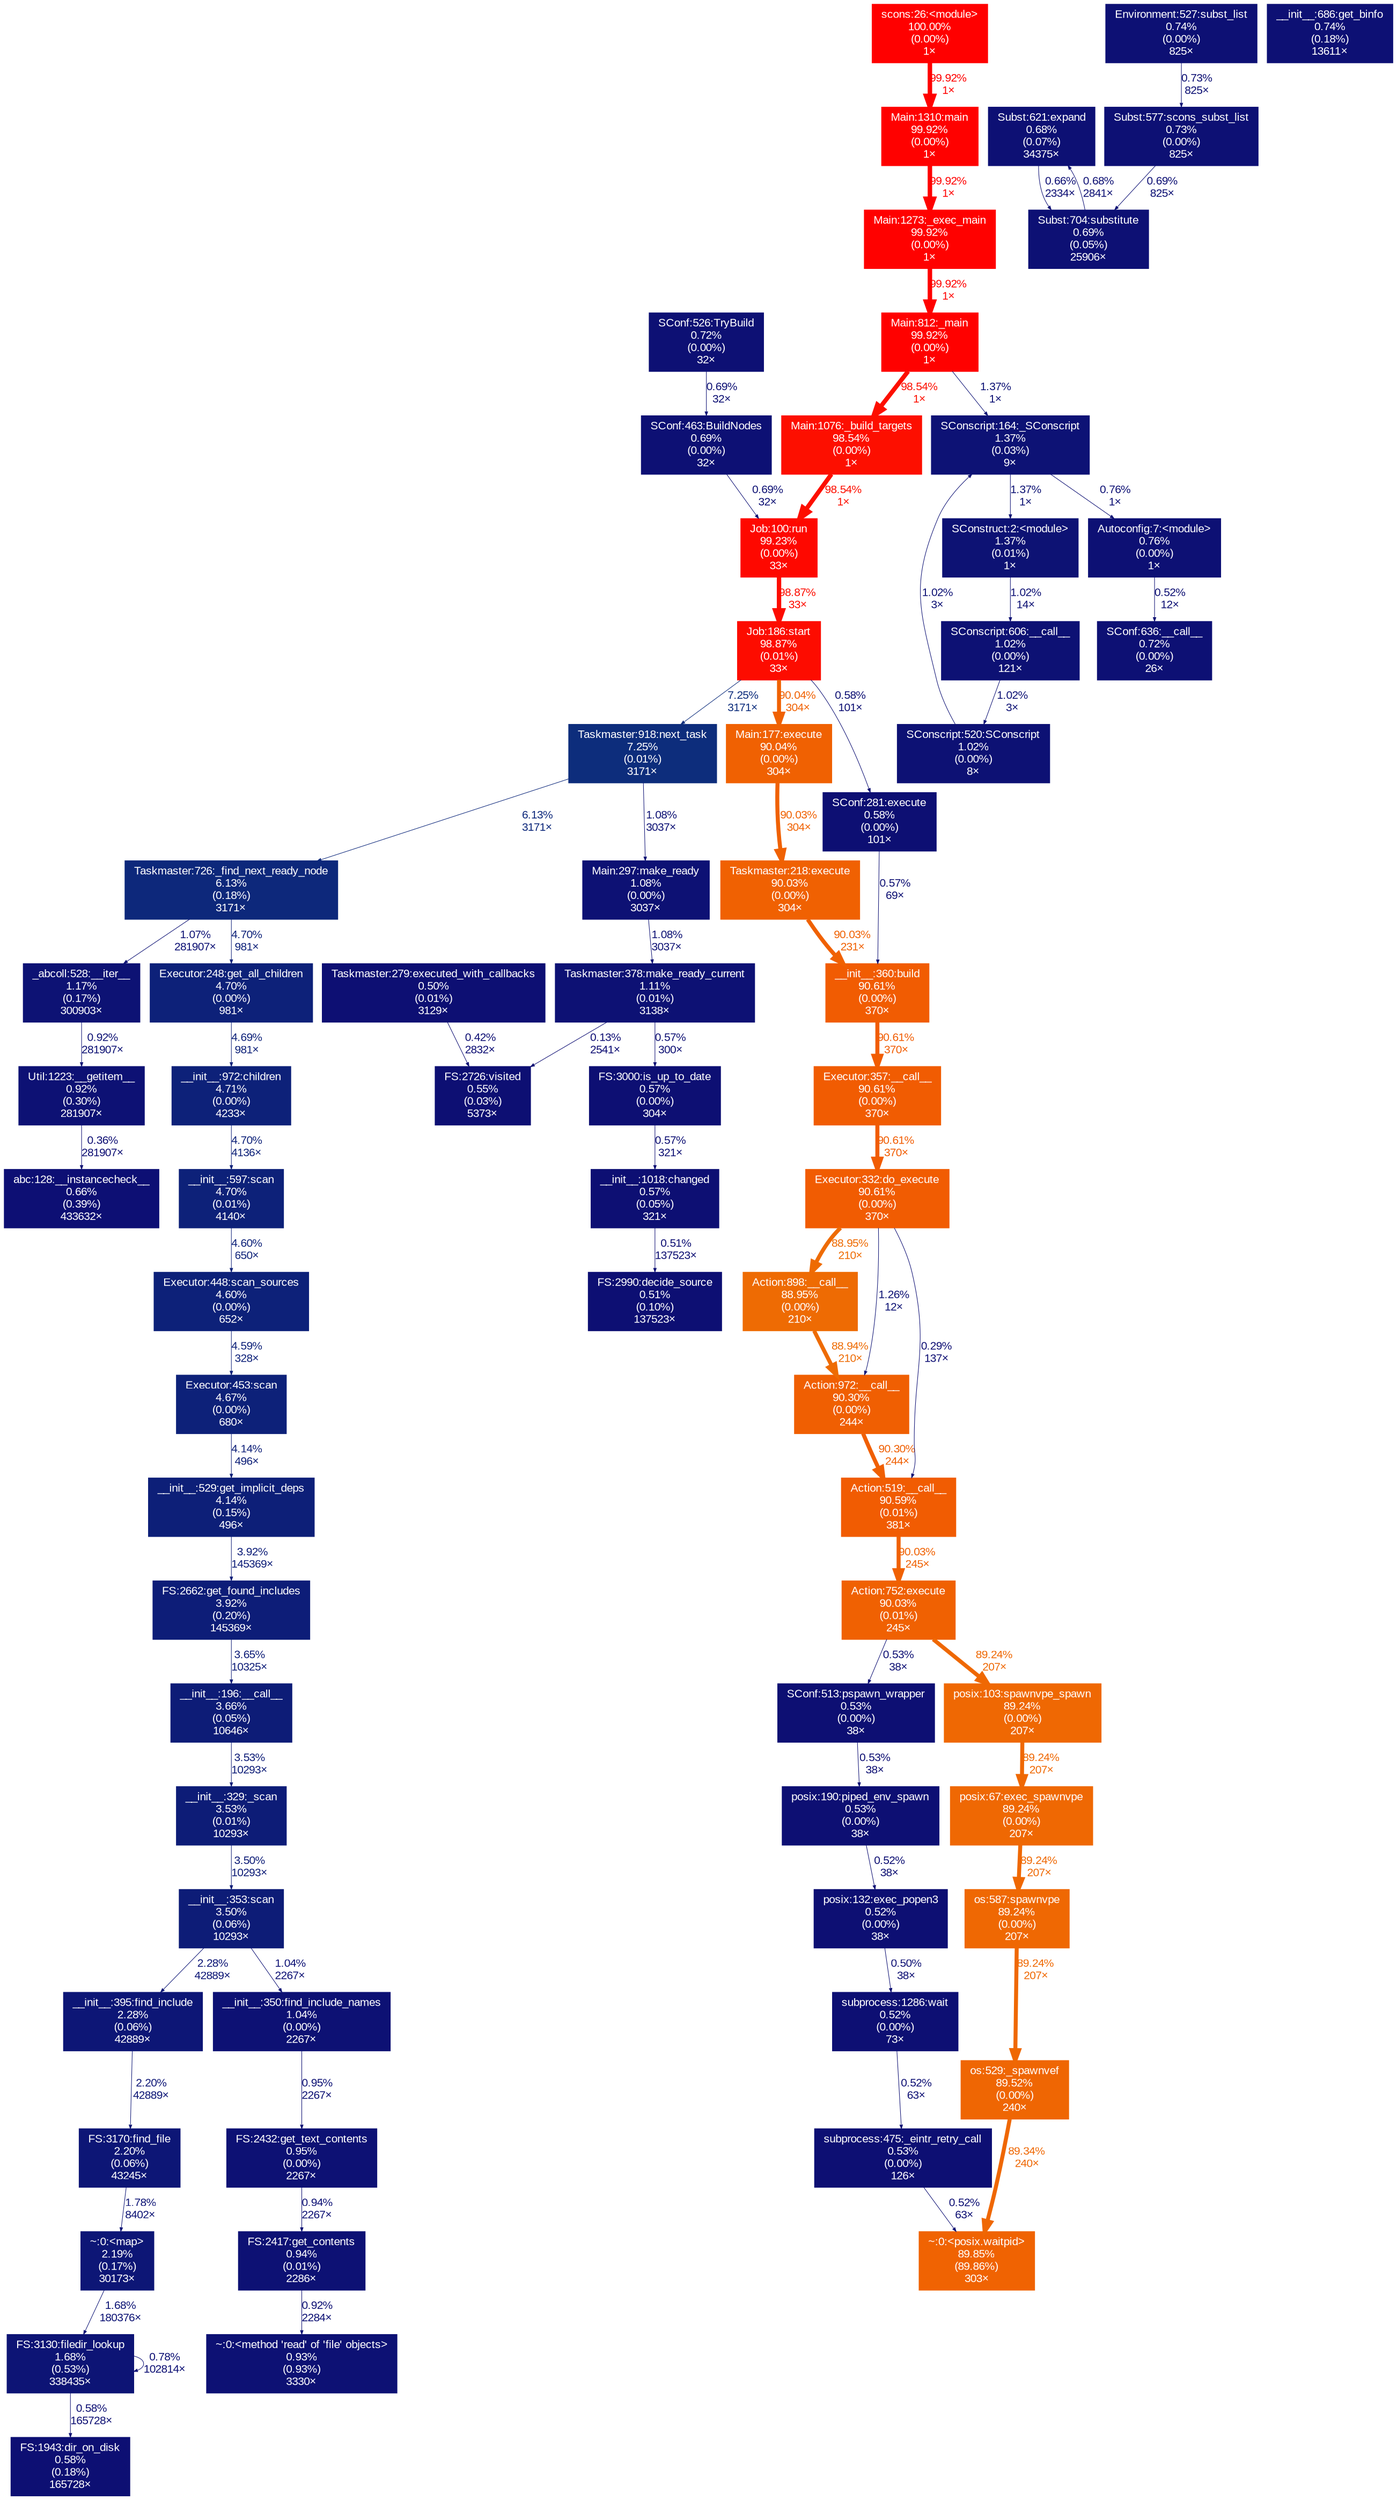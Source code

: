 digraph {
	graph [ranksep=0.25, fontname=Arial, nodesep=0.125];
	node [fontname=Arial, style=filled, height=0, width=0, shape=box, fontcolor=white];
	edge [fontname=Arial];
	3 [color="#0d0f73", fontcolor="#ffffff", fontsize="10.00", label="Taskmaster:279:executed_with_callbacks\n0.50%\n(0.01%)\n3129×"];
	3 -> 227 [color="#0d0e73", label="0.42%\n2832×", arrowsize="0.35", fontsize="10.00", fontcolor="#0d0e73", labeldistance="0.50", penwidth="0.50"];
	10 [color="#0d287b", fontcolor="#ffffff", fontsize="10.00", label="Taskmaster:726:_find_next_ready_node\n6.13%\n(0.18%)\n3171×"];
	10 -> 527 [color="#0d1174", label="1.07%\n281907×", arrowsize="0.35", fontsize="10.00", fontcolor="#0d1174", labeldistance="0.50", penwidth="0.50"];
	10 -> 1041 [color="#0d2179", label="4.70%\n981×", arrowsize="0.35", fontsize="10.00", fontcolor="#0d2179", labeldistance="0.50", penwidth="0.50"];
	37 [color="#0d1074", fontcolor="#ffffff", fontsize="10.00", label="Subst:621:expand\n0.68%\n(0.07%)\n34375×"];
	37 -> 528 [color="#0d0f74", label="0.66%\n2334×", arrowsize="0.35", fontsize="10.00", fontcolor="#0d0f74", labeldistance="0.50", penwidth="0.50"];
	50 [color="#ff0000", fontcolor="#ffffff", fontsize="10.00", label="scons:26:<module>\n100.00%\n(0.00%)\n1×"];
	50 -> 147 [color="#ff0100", label="99.92%\n1×", arrowsize="1.00", fontsize="10.00", fontcolor="#ff0100", labeldistance="4.00", penwidth="4.00"];
	88 [color="#0d0f73", fontcolor="#ffffff", fontsize="10.00", label="posix:190:piped_env_spawn\n0.53%\n(0.00%)\n38×"];
	88 -> 243 [color="#0d0f73", label="0.52%\n38×", arrowsize="0.35", fontsize="10.00", fontcolor="#0d0f73", labeldistance="0.50", penwidth="0.50"];
	89 [color="#0d0f73", fontcolor="#ffffff", fontsize="10.00", label="SConf:513:pspawn_wrapper\n0.53%\n(0.00%)\n38×"];
	89 -> 88 [color="#0d0f73", label="0.53%\n38×", arrowsize="0.35", fontsize="10.00", fontcolor="#0d0f73", labeldistance="0.50", penwidth="0.50"];
	101 [color="#ff0100", fontcolor="#ffffff", fontsize="10.00", label="Main:812:_main\n99.92%\n(0.00%)\n1×"];
	101 -> 650 [color="#fd0f00", label="98.54%\n1×", arrowsize="0.99", fontsize="10.00", fontcolor="#fd0f00", labeldistance="3.94", penwidth="3.94"];
	101 -> 210 [color="#0d1275", label="1.37%\n1×", arrowsize="0.35", fontsize="10.00", fontcolor="#0d1275", labeldistance="0.50", penwidth="0.50"];
	143 [color="#0d1274", fontcolor="#ffffff", fontsize="10.00", label="SConstruct:2:<module>\n1.37%\n(0.01%)\n1×"];
	143 -> 598 [color="#0d1174", label="1.02%\n14×", arrowsize="0.35", fontsize="10.00", fontcolor="#0d1174", labeldistance="0.50", penwidth="0.50"];
	147 [color="#ff0100", fontcolor="#ffffff", fontsize="10.00", label="Main:1310:main\n99.92%\n(0.00%)\n1×"];
	147 -> 502 [color="#ff0100", label="99.92%\n1×", arrowsize="1.00", fontsize="10.00", fontcolor="#ff0100", labeldistance="4.00", penwidth="4.00"];
	157 [color="#0d1074", fontcolor="#ffffff", fontsize="10.00", label="__init__:686:get_binfo\n0.74%\n(0.18%)\n13611×"];
	176 [color="#0d1074", fontcolor="#ffffff", fontsize="10.00", label="SConf:636:__call__\n0.72%\n(0.00%)\n26×"];
	178 [color="#fd0c00", fontcolor="#ffffff", fontsize="10.00", label="Job:186:start\n98.87%\n(0.01%)\n33×"];
	178 -> 225 [color="#0d0f73", label="0.58%\n101×", arrowsize="0.35", fontsize="10.00", fontcolor="#0d0f73", labeldistance="0.50", penwidth="0.50"];
	178 -> 1442 [color="#f06102", label="90.04%\n304×", arrowsize="0.95", fontsize="10.00", fontcolor="#f06102", labeldistance="3.60", penwidth="3.60"];
	178 -> 283 [color="#0d2d7c", label="7.25%\n3171×", arrowsize="0.35", fontsize="10.00", fontcolor="#0d2d7c", labeldistance="0.50", penwidth="0.50"];
	187 [color="#0d1c77", fontcolor="#ffffff", fontsize="10.00", label="__init__:196:__call__\n3.66%\n(0.05%)\n10646×"];
	187 -> 618 [color="#0d1c77", label="3.53%\n10293×", arrowsize="0.35", fontsize="10.00", fontcolor="#0d1c77", labeldistance="0.50", penwidth="0.50"];
	194 [color="#0d1174", fontcolor="#ffffff", fontsize="10.00", label="SConscript:520:SConscript\n1.02%\n(0.00%)\n8×"];
	194 -> 210 [color="#0d1174", label="1.02%\n3×", arrowsize="0.35", fontsize="10.00", fontcolor="#0d1174", labeldistance="0.50", penwidth="0.50"];
	210 [color="#0d1275", fontcolor="#ffffff", fontsize="10.00", label="SConscript:164:_SConscript\n1.37%\n(0.03%)\n9×"];
	210 -> 143 [color="#0d1274", label="1.37%\n1×", arrowsize="0.35", fontsize="10.00", fontcolor="#0d1274", labeldistance="0.50", penwidth="0.50"];
	210 -> 602 [color="#0d1074", label="0.76%\n1×", arrowsize="0.35", fontsize="10.00", fontcolor="#0d1074", labeldistance="0.50", penwidth="0.50"];
	225 [color="#0d0f73", fontcolor="#ffffff", fontsize="10.00", label="SConf:281:execute\n0.58%\n(0.00%)\n101×"];
	225 -> 284 [color="#0d0f73", label="0.57%\n69×", arrowsize="0.35", fontsize="10.00", fontcolor="#0d0f73", labeldistance="0.50", penwidth="0.50"];
	226 [color="#0d1174", fontcolor="#ffffff", fontsize="10.00", label="Taskmaster:378:make_ready_current\n1.11%\n(0.01%)\n3138×"];
	226 -> 227 [color="#0d0d73", label="0.13%\n2541×", arrowsize="0.35", fontsize="10.00", fontcolor="#0d0d73", labeldistance="0.50", penwidth="0.50"];
	226 -> 1075 [color="#0d0f73", label="0.57%\n300×", arrowsize="0.35", fontsize="10.00", fontcolor="#0d0f73", labeldistance="0.50", penwidth="0.50"];
	227 [color="#0d0f73", fontcolor="#ffffff", fontsize="10.00", label="FS:2726:visited\n0.55%\n(0.03%)\n5373×"];
	229 [color="#0d2179", fontcolor="#ffffff", fontsize="10.00", label="__init__:597:scan\n4.70%\n(0.01%)\n4140×"];
	229 -> 1452 [color="#0d2179", label="4.60%\n650×", arrowsize="0.35", fontsize="10.00", fontcolor="#0d2179", labeldistance="0.50", penwidth="0.50"];
	231 [color="#0d0f73", fontcolor="#ffffff", fontsize="10.00", label="__init__:1018:changed\n0.57%\n(0.05%)\n321×"];
	231 -> 335 [color="#0d0f73", label="0.51%\n137523×", arrowsize="0.35", fontsize="10.00", fontcolor="#0d0f73", labeldistance="0.50", penwidth="0.50"];
	239 [color="#0d0f73", fontcolor="#ffffff", fontsize="10.00", label="subprocess:1286:wait\n0.52%\n(0.00%)\n73×"];
	239 -> 423 [color="#0d0f73", label="0.52%\n63×", arrowsize="0.35", fontsize="10.00", fontcolor="#0d0f73", labeldistance="0.50", penwidth="0.50"];
	243 [color="#0d0f73", fontcolor="#ffffff", fontsize="10.00", label="posix:132:exec_popen3\n0.52%\n(0.00%)\n38×"];
	243 -> 239 [color="#0d0f73", label="0.50%\n38×", arrowsize="0.35", fontsize="10.00", fontcolor="#0d0f73", labeldistance="0.50", penwidth="0.50"];
	246 [color="#0d2179", fontcolor="#ffffff", fontsize="10.00", label="__init__:972:children\n4.71%\n(0.00%)\n4233×"];
	246 -> 229 [color="#0d2179", label="4.70%\n4136×", arrowsize="0.35", fontsize="10.00", fontcolor="#0d2179", labeldistance="0.50", penwidth="0.50"];
	249 [color="#0d1676", fontcolor="#ffffff", fontsize="10.00", label="~:0:<map>\n2.19%\n(0.17%)\n30173×"];
	249 -> 375 [color="#0d1475", label="1.68%\n180376×", arrowsize="0.35", fontsize="10.00", fontcolor="#0d1475", labeldistance="0.50", penwidth="0.50"];
	254 [color="#0d1074", fontcolor="#ffffff", fontsize="10.00", label="SConf:526:TryBuild\n0.72%\n(0.00%)\n32×"];
	254 -> 340 [color="#0d1074", label="0.69%\n32×", arrowsize="0.35", fontsize="10.00", fontcolor="#0d1074", labeldistance="0.50", penwidth="0.50"];
	268 [color="#0d1c77", fontcolor="#ffffff", fontsize="10.00", label="__init__:353:scan\n3.50%\n(0.06%)\n10293×"];
	268 -> 530 [color="#0d1676", label="2.28%\n42889×", arrowsize="0.35", fontsize="10.00", fontcolor="#0d1676", labeldistance="0.50", penwidth="0.50"];
	268 -> 1138 [color="#0d1174", label="1.04%\n2267×", arrowsize="0.35", fontsize="10.00", fontcolor="#0d1174", labeldistance="0.50", penwidth="0.50"];
	283 [color="#0d2d7c", fontcolor="#ffffff", fontsize="10.00", label="Taskmaster:918:next_task\n7.25%\n(0.01%)\n3171×"];
	283 -> 1701 [color="#0d1174", label="1.08%\n3037×", arrowsize="0.35", fontsize="10.00", fontcolor="#0d1174", labeldistance="0.50", penwidth="0.50"];
	283 -> 10 [color="#0d287b", label="6.13%\n3171×", arrowsize="0.35", fontsize="10.00", fontcolor="#0d287b", labeldistance="0.50", penwidth="0.50"];
	284 [color="#f15c02", fontcolor="#ffffff", fontsize="10.00", label="__init__:360:build\n90.61%\n(0.00%)\n370×"];
	284 -> 966 [color="#f15c02", label="90.61%\n370×", arrowsize="0.95", fontsize="10.00", fontcolor="#f15c02", labeldistance="3.62", penwidth="3.62"];
	304 [color="#0d1d78", fontcolor="#ffffff", fontsize="10.00", label="FS:2662:get_found_includes\n3.92%\n(0.20%)\n145369×"];
	304 -> 187 [color="#0d1c77", label="3.65%\n10325×", arrowsize="0.35", fontsize="10.00", fontcolor="#0d1c77", labeldistance="0.50", penwidth="0.50"];
	335 [color="#0d0f73", fontcolor="#ffffff", fontsize="10.00", label="FS:2990:decide_source\n0.51%\n(0.10%)\n137523×"];
	340 [color="#0d1074", fontcolor="#ffffff", fontsize="10.00", label="SConf:463:BuildNodes\n0.69%\n(0.00%)\n32×"];
	340 -> 1190 [color="#0d1074", label="0.69%\n32×", arrowsize="0.35", fontsize="10.00", fontcolor="#0d1074", labeldistance="0.50", penwidth="0.50"];
	352 [color="#0d2179", fontcolor="#ffffff", fontsize="10.00", label="Executor:453:scan\n4.67%\n(0.00%)\n680×"];
	352 -> 845 [color="#0d1f78", label="4.14%\n496×", arrowsize="0.35", fontsize="10.00", fontcolor="#0d1f78", labeldistance="0.50", penwidth="0.50"];
	375 [color="#0d1475", fontcolor="#ffffff", fontsize="10.00", label="FS:3130:filedir_lookup\n1.68%\n(0.53%)\n338435×"];
	375 -> 1412 [color="#0d0f73", label="0.58%\n165728×", arrowsize="0.35", fontsize="10.00", fontcolor="#0d0f73", labeldistance="0.50", penwidth="0.50"];
	375 -> 375 [color="#0d1074", label="0.78%\n102814×", arrowsize="0.35", fontsize="10.00", fontcolor="#0d1074", labeldistance="0.50", penwidth="0.50"];
	379 [color="#f06102", fontcolor="#ffffff", fontsize="10.00", label="Action:752:execute\n90.03%\n(0.01%)\n245×"];
	379 -> 1331 [color="#ef6803", label="89.24%\n207×", arrowsize="0.94", fontsize="10.00", fontcolor="#ef6803", labeldistance="3.57", penwidth="3.57"];
	379 -> 89 [color="#0d0f73", label="0.53%\n38×", arrowsize="0.35", fontsize="10.00", fontcolor="#0d0f73", labeldistance="0.50", penwidth="0.50"];
	423 [color="#0d0f73", fontcolor="#ffffff", fontsize="10.00", label="subprocess:475:_eintr_retry_call\n0.53%\n(0.00%)\n126×"];
	423 -> 1560 [color="#0d0f73", label="0.52%\n63×", arrowsize="0.35", fontsize="10.00", fontcolor="#0d0f73", labeldistance="0.50", penwidth="0.50"];
	502 [color="#ff0100", fontcolor="#ffffff", fontsize="10.00", label="Main:1273:_exec_main\n99.92%\n(0.00%)\n1×"];
	502 -> 101 [color="#ff0100", label="99.92%\n1×", arrowsize="1.00", fontsize="10.00", fontcolor="#ff0100", labeldistance="4.00", penwidth="4.00"];
	511 [color="#0d1074", fontcolor="#ffffff", fontsize="10.00", label="Subst:577:scons_subst_list\n0.73%\n(0.00%)\n825×"];
	511 -> 528 [color="#0d1074", label="0.69%\n825×", arrowsize="0.35", fontsize="10.00", fontcolor="#0d1074", labeldistance="0.50", penwidth="0.50"];
	527 [color="#0d1274", fontcolor="#ffffff", fontsize="10.00", label="_abcoll:528:__iter__\n1.17%\n(0.17%)\n300903×"];
	527 -> 1275 [color="#0d1174", label="0.92%\n281907×", arrowsize="0.35", fontsize="10.00", fontcolor="#0d1174", labeldistance="0.50", penwidth="0.50"];
	528 [color="#0d1074", fontcolor="#ffffff", fontsize="10.00", label="Subst:704:substitute\n0.69%\n(0.05%)\n25906×"];
	528 -> 37 [color="#0d1074", label="0.68%\n2841×", arrowsize="0.35", fontsize="10.00", fontcolor="#0d1074", labeldistance="0.50", penwidth="0.50"];
	530 [color="#0d1676", fontcolor="#ffffff", fontsize="10.00", label="__init__:395:find_include\n2.28%\n(0.06%)\n42889×"];
	530 -> 542 [color="#0d1676", label="2.20%\n42889×", arrowsize="0.35", fontsize="10.00", fontcolor="#0d1676", labeldistance="0.50", penwidth="0.50"];
	542 [color="#0d1676", fontcolor="#ffffff", fontsize="10.00", label="FS:3170:find_file\n2.20%\n(0.06%)\n43245×"];
	542 -> 249 [color="#0d1475", label="1.78%\n8402×", arrowsize="0.35", fontsize="10.00", fontcolor="#0d1475", labeldistance="0.50", penwidth="0.50"];
	589 [color="#0d1174", fontcolor="#ffffff", fontsize="10.00", label="~:0:<method 'read' of 'file' objects>\n0.93%\n(0.93%)\n3330×"];
	590 [color="#0d1174", fontcolor="#ffffff", fontsize="10.00", label="FS:2417:get_contents\n0.94%\n(0.01%)\n2286×"];
	590 -> 589 [color="#0d1174", label="0.92%\n2284×", arrowsize="0.35", fontsize="10.00", fontcolor="#0d1174", labeldistance="0.50", penwidth="0.50"];
	598 [color="#0d1174", fontcolor="#ffffff", fontsize="10.00", label="SConscript:606:__call__\n1.02%\n(0.00%)\n121×"];
	598 -> 194 [color="#0d1174", label="1.02%\n3×", arrowsize="0.35", fontsize="10.00", fontcolor="#0d1174", labeldistance="0.50", penwidth="0.50"];
	602 [color="#0d1074", fontcolor="#ffffff", fontsize="10.00", label="Autoconfig:7:<module>\n0.76%\n(0.00%)\n1×"];
	602 -> 176 [color="#0d0f73", label="0.52%\n12×", arrowsize="0.35", fontsize="10.00", fontcolor="#0d0f73", labeldistance="0.50", penwidth="0.50"];
	618 [color="#0d1c77", fontcolor="#ffffff", fontsize="10.00", label="__init__:329:_scan\n3.53%\n(0.01%)\n10293×"];
	618 -> 268 [color="#0d1c77", label="3.50%\n10293×", arrowsize="0.35", fontsize="10.00", fontcolor="#0d1c77", labeldistance="0.50", penwidth="0.50"];
	650 [color="#fd0f00", fontcolor="#ffffff", fontsize="10.00", label="Main:1076:_build_targets\n98.54%\n(0.00%)\n1×"];
	650 -> 1190 [color="#fd0f00", label="98.54%\n1×", arrowsize="0.99", fontsize="10.00", fontcolor="#fd0f00", labeldistance="3.94", penwidth="3.94"];
	726 [color="#f06102", fontcolor="#ffffff", fontsize="10.00", label="Taskmaster:218:execute\n90.03%\n(0.00%)\n304×"];
	726 -> 284 [color="#f06102", label="90.03%\n231×", arrowsize="0.95", fontsize="10.00", fontcolor="#f06102", labeldistance="3.60", penwidth="3.60"];
	748 [color="#0d0f74", fontcolor="#ffffff", fontsize="10.00", label="abc:128:__instancecheck__\n0.66%\n(0.39%)\n433632×"];
	803 [color="#ee6b03", fontcolor="#ffffff", fontsize="10.00", label="Action:898:__call__\n88.95%\n(0.00%)\n210×"];
	803 -> 1216 [color="#ee6b03", label="88.94%\n210×", arrowsize="0.94", fontsize="10.00", fontcolor="#ee6b03", labeldistance="3.56", penwidth="3.56"];
	804 [color="#f15c02", fontcolor="#ffffff", fontsize="10.00", label="Executor:332:do_execute\n90.61%\n(0.00%)\n370×"];
	804 -> 832 [color="#0d0e73", label="0.29%\n137×", arrowsize="0.35", fontsize="10.00", fontcolor="#0d0e73", labeldistance="0.50", penwidth="0.50"];
	804 -> 1216 [color="#0d1274", label="1.26%\n12×", arrowsize="0.35", fontsize="10.00", fontcolor="#0d1274", labeldistance="0.50", penwidth="0.50"];
	804 -> 803 [color="#ee6b03", label="88.95%\n210×", arrowsize="0.94", fontsize="10.00", fontcolor="#ee6b03", labeldistance="3.56", penwidth="3.56"];
	832 [color="#f15c02", fontcolor="#ffffff", fontsize="10.00", label="Action:519:__call__\n90.59%\n(0.01%)\n381×"];
	832 -> 379 [color="#f06102", label="90.03%\n245×", arrowsize="0.95", fontsize="10.00", fontcolor="#f06102", labeldistance="3.60", penwidth="3.60"];
	845 [color="#0d1f78", fontcolor="#ffffff", fontsize="10.00", label="__init__:529:get_implicit_deps\n4.14%\n(0.15%)\n496×"];
	845 -> 304 [color="#0d1d78", label="3.92%\n145369×", arrowsize="0.35", fontsize="10.00", fontcolor="#0d1d78", labeldistance="0.50", penwidth="0.50"];
	933 [color="#0d1074", fontcolor="#ffffff", fontsize="10.00", label="Environment:527:subst_list\n0.74%\n(0.00%)\n825×"];
	933 -> 511 [color="#0d1074", label="0.73%\n825×", arrowsize="0.35", fontsize="10.00", fontcolor="#0d1074", labeldistance="0.50", penwidth="0.50"];
	949 [color="#ef6603", fontcolor="#ffffff", fontsize="10.00", label="os:529:_spawnvef\n89.52%\n(0.00%)\n240×"];
	949 -> 1560 [color="#ef6703", label="89.34%\n240×", arrowsize="0.95", fontsize="10.00", fontcolor="#ef6703", labeldistance="3.57", penwidth="3.57"];
	966 [color="#f15c02", fontcolor="#ffffff", fontsize="10.00", label="Executor:357:__call__\n90.61%\n(0.00%)\n370×"];
	966 -> 804 [color="#f15c02", label="90.61%\n370×", arrowsize="0.95", fontsize="10.00", fontcolor="#f15c02", labeldistance="3.62", penwidth="3.62"];
	1041 [color="#0d2179", fontcolor="#ffffff", fontsize="10.00", label="Executor:248:get_all_children\n4.70%\n(0.00%)\n981×"];
	1041 -> 246 [color="#0d2179", label="4.69%\n981×", arrowsize="0.35", fontsize="10.00", fontcolor="#0d2179", labeldistance="0.50", penwidth="0.50"];
	1075 [color="#0d0f73", fontcolor="#ffffff", fontsize="10.00", label="FS:3000:is_up_to_date\n0.57%\n(0.00%)\n304×"];
	1075 -> 231 [color="#0d0f73", label="0.57%\n321×", arrowsize="0.35", fontsize="10.00", fontcolor="#0d0f73", labeldistance="0.50", penwidth="0.50"];
	1137 [color="#0d1174", fontcolor="#ffffff", fontsize="10.00", label="FS:2432:get_text_contents\n0.95%\n(0.00%)\n2267×"];
	1137 -> 590 [color="#0d1174", label="0.94%\n2267×", arrowsize="0.35", fontsize="10.00", fontcolor="#0d1174", labeldistance="0.50", penwidth="0.50"];
	1138 [color="#0d1174", fontcolor="#ffffff", fontsize="10.00", label="__init__:350:find_include_names\n1.04%\n(0.00%)\n2267×"];
	1138 -> 1137 [color="#0d1174", label="0.95%\n2267×", arrowsize="0.35", fontsize="10.00", fontcolor="#0d1174", labeldistance="0.50", penwidth="0.50"];
	1190 [color="#fe0800", fontcolor="#ffffff", fontsize="10.00", label="Job:100:run\n99.23%\n(0.00%)\n33×"];
	1190 -> 178 [color="#fd0c00", label="98.87%\n33×", arrowsize="0.99", fontsize="10.00", fontcolor="#fd0c00", labeldistance="3.95", penwidth="3.95"];
	1216 [color="#f05f02", fontcolor="#ffffff", fontsize="10.00", label="Action:972:__call__\n90.30%\n(0.00%)\n244×"];
	1216 -> 832 [color="#f05f02", label="90.30%\n244×", arrowsize="0.95", fontsize="10.00", fontcolor="#f05f02", labeldistance="3.61", penwidth="3.61"];
	1275 [color="#0d1174", fontcolor="#ffffff", fontsize="10.00", label="Util:1223:__getitem__\n0.92%\n(0.30%)\n281907×"];
	1275 -> 748 [color="#0d0e73", label="0.36%\n281907×", arrowsize="0.35", fontsize="10.00", fontcolor="#0d0e73", labeldistance="0.50", penwidth="0.50"];
	1330 [color="#ef6803", fontcolor="#ffffff", fontsize="10.00", label="posix:67:exec_spawnvpe\n89.24%\n(0.00%)\n207×"];
	1330 -> 1906 [color="#ef6803", label="89.24%\n207×", arrowsize="0.94", fontsize="10.00", fontcolor="#ef6803", labeldistance="3.57", penwidth="3.57"];
	1331 [color="#ef6803", fontcolor="#ffffff", fontsize="10.00", label="posix:103:spawnvpe_spawn\n89.24%\n(0.00%)\n207×"];
	1331 -> 1330 [color="#ef6803", label="89.24%\n207×", arrowsize="0.94", fontsize="10.00", fontcolor="#ef6803", labeldistance="3.57", penwidth="3.57"];
	1412 [color="#0d0f73", fontcolor="#ffffff", fontsize="10.00", label="FS:1943:dir_on_disk\n0.58%\n(0.18%)\n165728×"];
	1442 [color="#f06102", fontcolor="#ffffff", fontsize="10.00", label="Main:177:execute\n90.04%\n(0.00%)\n304×"];
	1442 -> 726 [color="#f06102", label="90.03%\n304×", arrowsize="0.95", fontsize="10.00", fontcolor="#f06102", labeldistance="3.60", penwidth="3.60"];
	1452 [color="#0d2179", fontcolor="#ffffff", fontsize="10.00", label="Executor:448:scan_sources\n4.60%\n(0.00%)\n652×"];
	1452 -> 352 [color="#0d2179", label="4.59%\n328×", arrowsize="0.35", fontsize="10.00", fontcolor="#0d2179", labeldistance="0.50", penwidth="0.50"];
	1560 [color="#f06302", fontcolor="#ffffff", fontsize="10.00", label="~:0:<posix.waitpid>\n89.85%\n(89.86%)\n303×"];
	1701 [color="#0d1174", fontcolor="#ffffff", fontsize="10.00", label="Main:297:make_ready\n1.08%\n(0.00%)\n3037×"];
	1701 -> 226 [color="#0d1174", label="1.08%\n3037×", arrowsize="0.35", fontsize="10.00", fontcolor="#0d1174", labeldistance="0.50", penwidth="0.50"];
	1906 [color="#ef6803", fontcolor="#ffffff", fontsize="10.00", label="os:587:spawnvpe\n89.24%\n(0.00%)\n207×"];
	1906 -> 949 [color="#ef6803", label="89.24%\n207×", arrowsize="0.94", fontsize="10.00", fontcolor="#ef6803", labeldistance="3.57", penwidth="3.57"];
}
